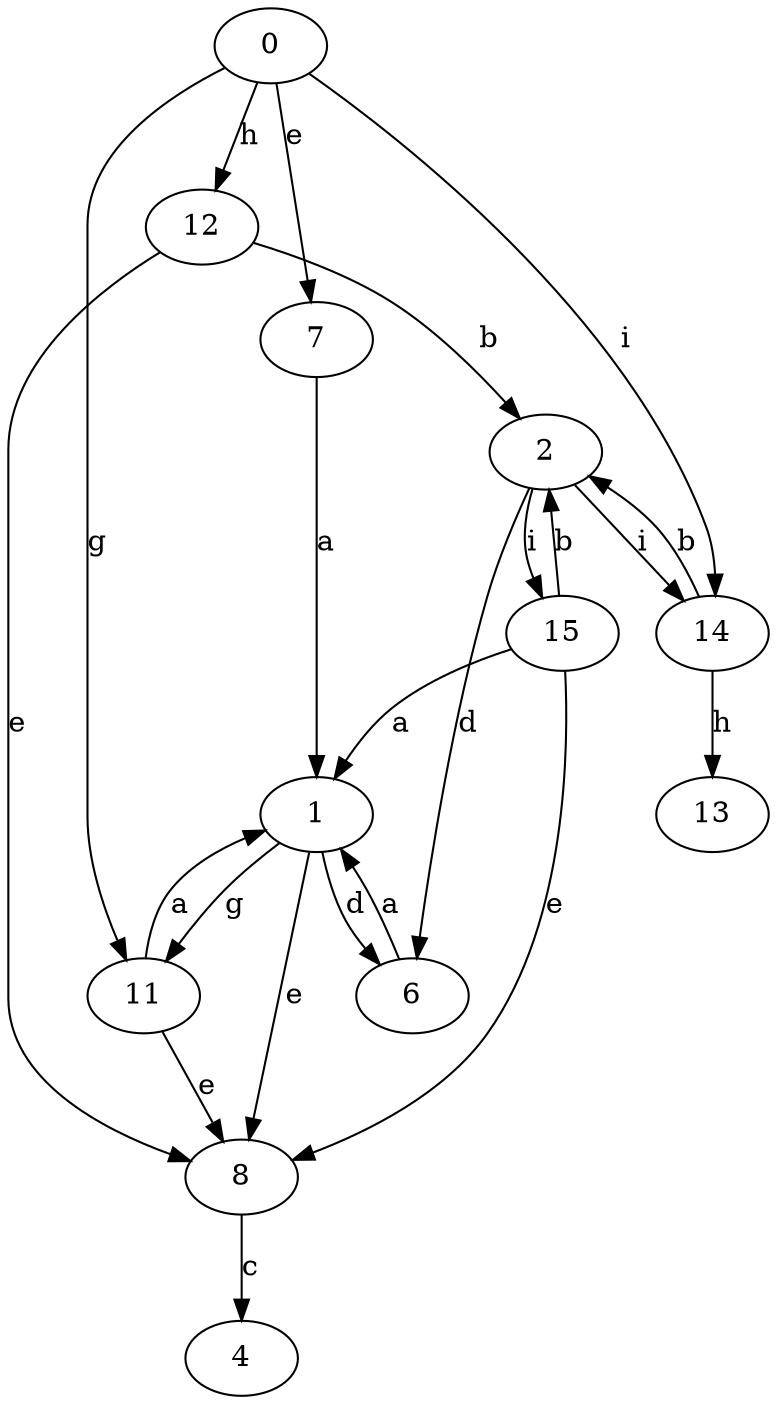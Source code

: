strict digraph  {
0;
1;
2;
4;
6;
7;
8;
11;
12;
13;
14;
15;
0 -> 7  [label=e];
0 -> 11  [label=g];
0 -> 12  [label=h];
0 -> 14  [label=i];
1 -> 6  [label=d];
1 -> 8  [label=e];
1 -> 11  [label=g];
2 -> 6  [label=d];
2 -> 14  [label=i];
2 -> 15  [label=i];
6 -> 1  [label=a];
7 -> 1  [label=a];
8 -> 4  [label=c];
11 -> 1  [label=a];
11 -> 8  [label=e];
12 -> 2  [label=b];
12 -> 8  [label=e];
14 -> 2  [label=b];
14 -> 13  [label=h];
15 -> 1  [label=a];
15 -> 2  [label=b];
15 -> 8  [label=e];
}
